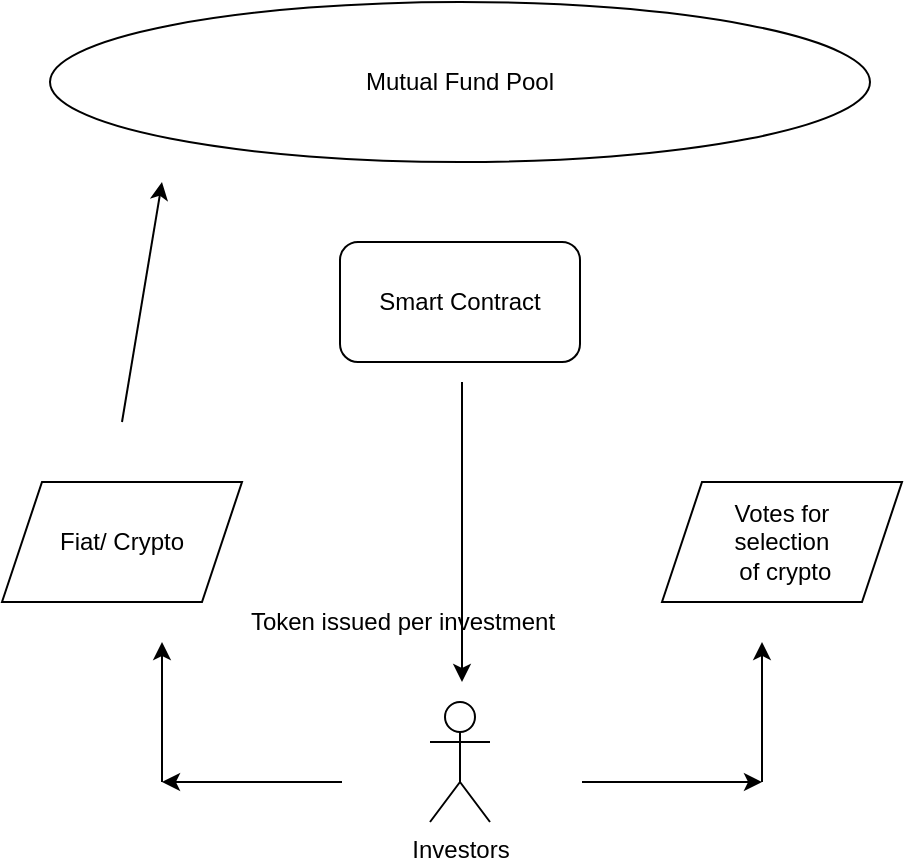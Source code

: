 <mxfile version="13.6.0" type="github"><diagram id="s6OwTP6jVbqwrNtyVciZ" name="Page-1"><mxGraphModel dx="786" dy="498" grid="1" gridSize="10" guides="1" tooltips="1" connect="1" arrows="1" fold="1" page="1" pageScale="1" pageWidth="827" pageHeight="1169" math="0" shadow="0"><root><mxCell id="0"/><mxCell id="1" parent="0"/><mxCell id="7ZY8rFN3QnacMBIgFG0h-1" value="Investors" style="shape=umlActor;verticalLabelPosition=bottom;verticalAlign=top;html=1;outlineConnect=0;" vertex="1" parent="1"><mxGeometry x="384" y="390" width="30" height="60" as="geometry"/></mxCell><mxCell id="7ZY8rFN3QnacMBIgFG0h-2" value="" style="endArrow=classic;html=1;" edge="1" parent="1"><mxGeometry width="50" height="50" relative="1" as="geometry"><mxPoint x="340" y="430" as="sourcePoint"/><mxPoint x="250" y="430" as="targetPoint"/></mxGeometry></mxCell><mxCell id="7ZY8rFN3QnacMBIgFG0h-3" value="" style="endArrow=classic;html=1;" edge="1" parent="1"><mxGeometry width="50" height="50" relative="1" as="geometry"><mxPoint x="460" y="430" as="sourcePoint"/><mxPoint x="550" y="430" as="targetPoint"/></mxGeometry></mxCell><mxCell id="7ZY8rFN3QnacMBIgFG0h-5" value="" style="endArrow=classic;html=1;" edge="1" parent="1"><mxGeometry width="50" height="50" relative="1" as="geometry"><mxPoint x="250" y="430" as="sourcePoint"/><mxPoint x="250" y="360" as="targetPoint"/></mxGeometry></mxCell><mxCell id="7ZY8rFN3QnacMBIgFG0h-6" value="" style="endArrow=classic;html=1;" edge="1" parent="1"><mxGeometry width="50" height="50" relative="1" as="geometry"><mxPoint x="550" y="430" as="sourcePoint"/><mxPoint x="550" y="360" as="targetPoint"/></mxGeometry></mxCell><mxCell id="7ZY8rFN3QnacMBIgFG0h-8" value="Fiat/ Crypto" style="shape=parallelogram;perimeter=parallelogramPerimeter;whiteSpace=wrap;html=1;fixedSize=1;" vertex="1" parent="1"><mxGeometry x="170" y="280" width="120" height="60" as="geometry"/></mxCell><mxCell id="7ZY8rFN3QnacMBIgFG0h-9" value="Smart Contract" style="rounded=1;whiteSpace=wrap;html=1;" vertex="1" parent="1"><mxGeometry x="339" y="160" width="120" height="60" as="geometry"/></mxCell><mxCell id="7ZY8rFN3QnacMBIgFG0h-10" value="Mutual Fund Pool" style="ellipse;whiteSpace=wrap;html=1;" vertex="1" parent="1"><mxGeometry x="194" y="40" width="410" height="80" as="geometry"/></mxCell><mxCell id="7ZY8rFN3QnacMBIgFG0h-11" value="" style="endArrow=classic;html=1;" edge="1" parent="1"><mxGeometry width="50" height="50" relative="1" as="geometry"><mxPoint x="230" y="250" as="sourcePoint"/><mxPoint x="250" y="130" as="targetPoint"/></mxGeometry></mxCell><mxCell id="7ZY8rFN3QnacMBIgFG0h-12" value="" style="endArrow=classic;html=1;" edge="1" parent="1"><mxGeometry width="50" height="50" relative="1" as="geometry"><mxPoint x="400" y="230" as="sourcePoint"/><mxPoint x="400" y="380" as="targetPoint"/></mxGeometry></mxCell><mxCell id="7ZY8rFN3QnacMBIgFG0h-13" value="Votes for &lt;br&gt;selection&lt;br&gt;&amp;nbsp;of crypto" style="shape=parallelogram;perimeter=parallelogramPerimeter;whiteSpace=wrap;html=1;fixedSize=1;" vertex="1" parent="1"><mxGeometry x="500" y="280" width="120" height="60" as="geometry"/></mxCell><mxCell id="7ZY8rFN3QnacMBIgFG0h-14" value="" style="shape=image;html=1;verticalAlign=top;verticalLabelPosition=bottom;labelBackgroundColor=#ffffff;imageAspect=0;aspect=fixed;image=https://cdn0.iconfinder.com/data/icons/business-management-1-8/256/b-38-128.png" vertex="1" parent="1"><mxGeometry x="350" y="300" width="40" height="40" as="geometry"/></mxCell><mxCell id="7ZY8rFN3QnacMBIgFG0h-15" value="Token issued per investment" style="text;html=1;align=center;verticalAlign=middle;resizable=0;points=[];autosize=1;" vertex="1" parent="1"><mxGeometry x="285" y="340" width="170" height="20" as="geometry"/></mxCell></root></mxGraphModel></diagram></mxfile>